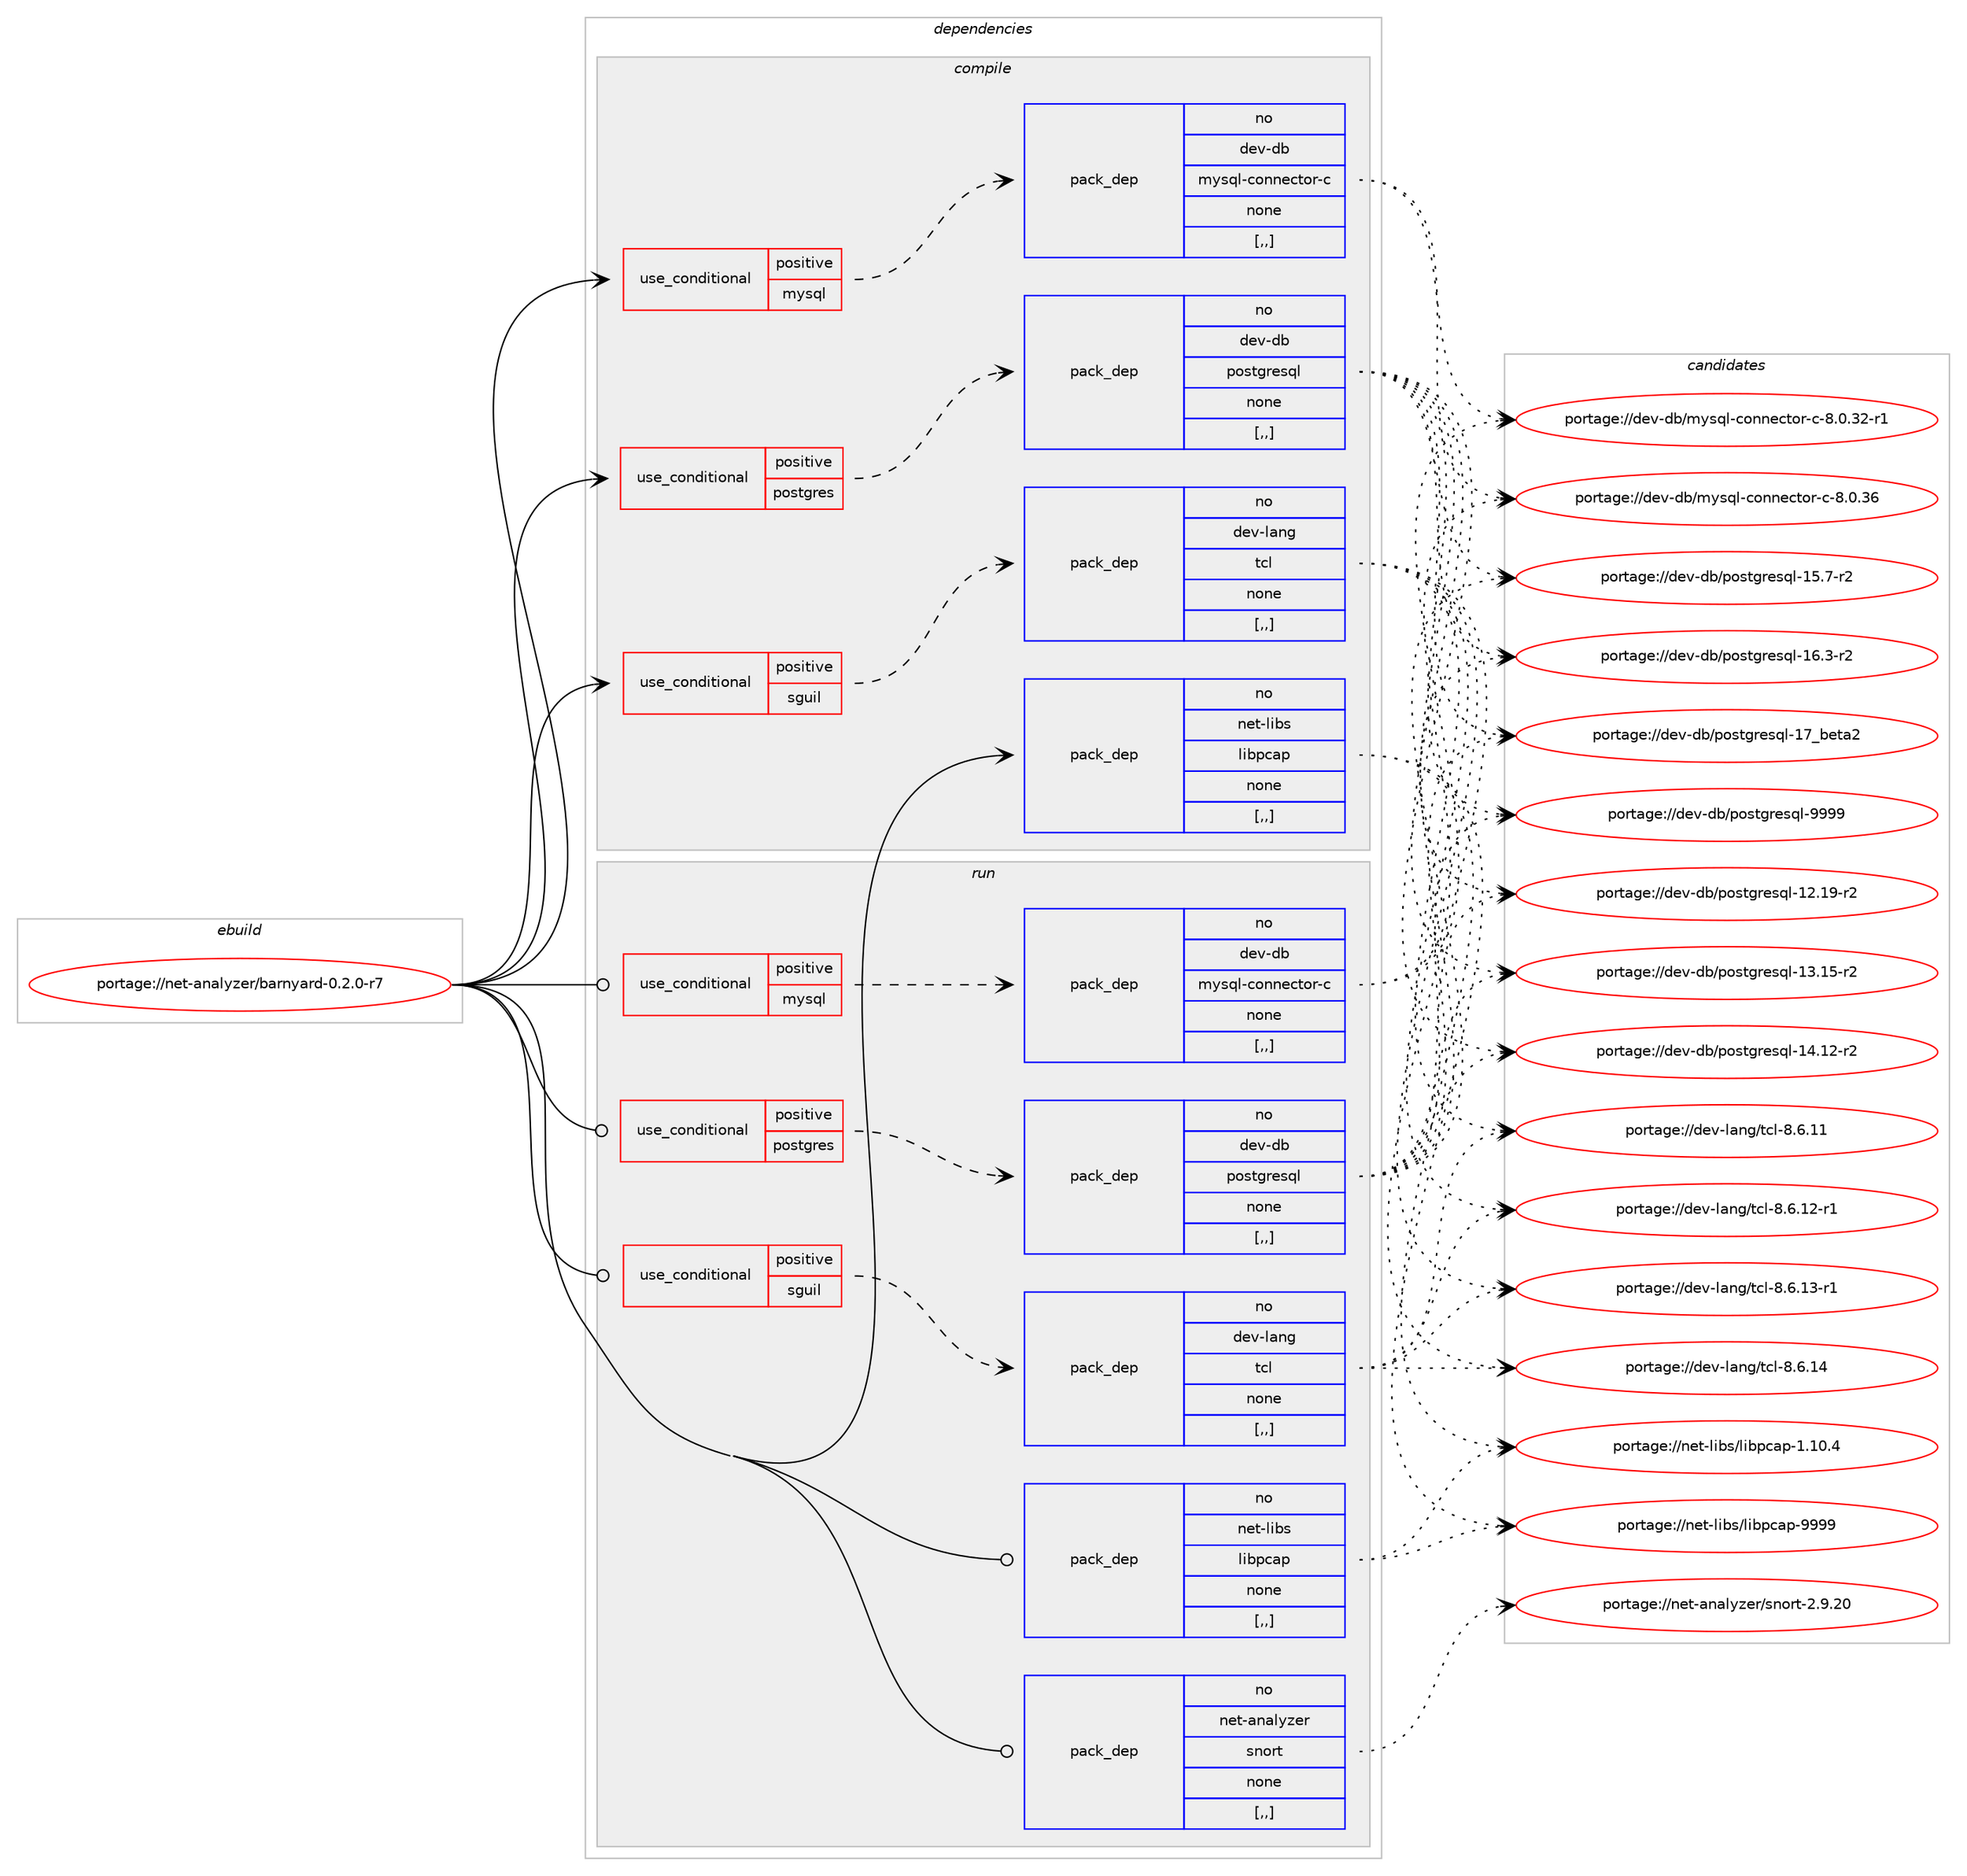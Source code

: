 digraph prolog {

# *************
# Graph options
# *************

newrank=true;
concentrate=true;
compound=true;
graph [rankdir=LR,fontname=Helvetica,fontsize=10,ranksep=1.5];#, ranksep=2.5, nodesep=0.2];
edge  [arrowhead=vee];
node  [fontname=Helvetica,fontsize=10];

# **********
# The ebuild
# **********

subgraph cluster_leftcol {
color=gray;
rank=same;
label=<<i>ebuild</i>>;
id [label="portage://net-analyzer/barnyard-0.2.0-r7", color=red, width=4, href="../net-analyzer/barnyard-0.2.0-r7.svg"];
}

# ****************
# The dependencies
# ****************

subgraph cluster_midcol {
color=gray;
label=<<i>dependencies</i>>;
subgraph cluster_compile {
fillcolor="#eeeeee";
style=filled;
label=<<i>compile</i>>;
subgraph cond84512 {
dependency328632 [label=<<TABLE BORDER="0" CELLBORDER="1" CELLSPACING="0" CELLPADDING="4"><TR><TD ROWSPAN="3" CELLPADDING="10">use_conditional</TD></TR><TR><TD>positive</TD></TR><TR><TD>mysql</TD></TR></TABLE>>, shape=none, color=red];
subgraph pack241629 {
dependency328633 [label=<<TABLE BORDER="0" CELLBORDER="1" CELLSPACING="0" CELLPADDING="4" WIDTH="220"><TR><TD ROWSPAN="6" CELLPADDING="30">pack_dep</TD></TR><TR><TD WIDTH="110">no</TD></TR><TR><TD>dev-db</TD></TR><TR><TD>mysql-connector-c</TD></TR><TR><TD>none</TD></TR><TR><TD>[,,]</TD></TR></TABLE>>, shape=none, color=blue];
}
dependency328632:e -> dependency328633:w [weight=20,style="dashed",arrowhead="vee"];
}
id:e -> dependency328632:w [weight=20,style="solid",arrowhead="vee"];
subgraph cond84513 {
dependency328634 [label=<<TABLE BORDER="0" CELLBORDER="1" CELLSPACING="0" CELLPADDING="4"><TR><TD ROWSPAN="3" CELLPADDING="10">use_conditional</TD></TR><TR><TD>positive</TD></TR><TR><TD>postgres</TD></TR></TABLE>>, shape=none, color=red];
subgraph pack241630 {
dependency328635 [label=<<TABLE BORDER="0" CELLBORDER="1" CELLSPACING="0" CELLPADDING="4" WIDTH="220"><TR><TD ROWSPAN="6" CELLPADDING="30">pack_dep</TD></TR><TR><TD WIDTH="110">no</TD></TR><TR><TD>dev-db</TD></TR><TR><TD>postgresql</TD></TR><TR><TD>none</TD></TR><TR><TD>[,,]</TD></TR></TABLE>>, shape=none, color=blue];
}
dependency328634:e -> dependency328635:w [weight=20,style="dashed",arrowhead="vee"];
}
id:e -> dependency328634:w [weight=20,style="solid",arrowhead="vee"];
subgraph cond84514 {
dependency328636 [label=<<TABLE BORDER="0" CELLBORDER="1" CELLSPACING="0" CELLPADDING="4"><TR><TD ROWSPAN="3" CELLPADDING="10">use_conditional</TD></TR><TR><TD>positive</TD></TR><TR><TD>sguil</TD></TR></TABLE>>, shape=none, color=red];
subgraph pack241631 {
dependency328637 [label=<<TABLE BORDER="0" CELLBORDER="1" CELLSPACING="0" CELLPADDING="4" WIDTH="220"><TR><TD ROWSPAN="6" CELLPADDING="30">pack_dep</TD></TR><TR><TD WIDTH="110">no</TD></TR><TR><TD>dev-lang</TD></TR><TR><TD>tcl</TD></TR><TR><TD>none</TD></TR><TR><TD>[,,]</TD></TR></TABLE>>, shape=none, color=blue];
}
dependency328636:e -> dependency328637:w [weight=20,style="dashed",arrowhead="vee"];
}
id:e -> dependency328636:w [weight=20,style="solid",arrowhead="vee"];
subgraph pack241632 {
dependency328638 [label=<<TABLE BORDER="0" CELLBORDER="1" CELLSPACING="0" CELLPADDING="4" WIDTH="220"><TR><TD ROWSPAN="6" CELLPADDING="30">pack_dep</TD></TR><TR><TD WIDTH="110">no</TD></TR><TR><TD>net-libs</TD></TR><TR><TD>libpcap</TD></TR><TR><TD>none</TD></TR><TR><TD>[,,]</TD></TR></TABLE>>, shape=none, color=blue];
}
id:e -> dependency328638:w [weight=20,style="solid",arrowhead="vee"];
}
subgraph cluster_compileandrun {
fillcolor="#eeeeee";
style=filled;
label=<<i>compile and run</i>>;
}
subgraph cluster_run {
fillcolor="#eeeeee";
style=filled;
label=<<i>run</i>>;
subgraph cond84515 {
dependency328639 [label=<<TABLE BORDER="0" CELLBORDER="1" CELLSPACING="0" CELLPADDING="4"><TR><TD ROWSPAN="3" CELLPADDING="10">use_conditional</TD></TR><TR><TD>positive</TD></TR><TR><TD>mysql</TD></TR></TABLE>>, shape=none, color=red];
subgraph pack241633 {
dependency328640 [label=<<TABLE BORDER="0" CELLBORDER="1" CELLSPACING="0" CELLPADDING="4" WIDTH="220"><TR><TD ROWSPAN="6" CELLPADDING="30">pack_dep</TD></TR><TR><TD WIDTH="110">no</TD></TR><TR><TD>dev-db</TD></TR><TR><TD>mysql-connector-c</TD></TR><TR><TD>none</TD></TR><TR><TD>[,,]</TD></TR></TABLE>>, shape=none, color=blue];
}
dependency328639:e -> dependency328640:w [weight=20,style="dashed",arrowhead="vee"];
}
id:e -> dependency328639:w [weight=20,style="solid",arrowhead="odot"];
subgraph cond84516 {
dependency328641 [label=<<TABLE BORDER="0" CELLBORDER="1" CELLSPACING="0" CELLPADDING="4"><TR><TD ROWSPAN="3" CELLPADDING="10">use_conditional</TD></TR><TR><TD>positive</TD></TR><TR><TD>postgres</TD></TR></TABLE>>, shape=none, color=red];
subgraph pack241634 {
dependency328642 [label=<<TABLE BORDER="0" CELLBORDER="1" CELLSPACING="0" CELLPADDING="4" WIDTH="220"><TR><TD ROWSPAN="6" CELLPADDING="30">pack_dep</TD></TR><TR><TD WIDTH="110">no</TD></TR><TR><TD>dev-db</TD></TR><TR><TD>postgresql</TD></TR><TR><TD>none</TD></TR><TR><TD>[,,]</TD></TR></TABLE>>, shape=none, color=blue];
}
dependency328641:e -> dependency328642:w [weight=20,style="dashed",arrowhead="vee"];
}
id:e -> dependency328641:w [weight=20,style="solid",arrowhead="odot"];
subgraph cond84517 {
dependency328643 [label=<<TABLE BORDER="0" CELLBORDER="1" CELLSPACING="0" CELLPADDING="4"><TR><TD ROWSPAN="3" CELLPADDING="10">use_conditional</TD></TR><TR><TD>positive</TD></TR><TR><TD>sguil</TD></TR></TABLE>>, shape=none, color=red];
subgraph pack241635 {
dependency328644 [label=<<TABLE BORDER="0" CELLBORDER="1" CELLSPACING="0" CELLPADDING="4" WIDTH="220"><TR><TD ROWSPAN="6" CELLPADDING="30">pack_dep</TD></TR><TR><TD WIDTH="110">no</TD></TR><TR><TD>dev-lang</TD></TR><TR><TD>tcl</TD></TR><TR><TD>none</TD></TR><TR><TD>[,,]</TD></TR></TABLE>>, shape=none, color=blue];
}
dependency328643:e -> dependency328644:w [weight=20,style="dashed",arrowhead="vee"];
}
id:e -> dependency328643:w [weight=20,style="solid",arrowhead="odot"];
subgraph pack241636 {
dependency328645 [label=<<TABLE BORDER="0" CELLBORDER="1" CELLSPACING="0" CELLPADDING="4" WIDTH="220"><TR><TD ROWSPAN="6" CELLPADDING="30">pack_dep</TD></TR><TR><TD WIDTH="110">no</TD></TR><TR><TD>net-analyzer</TD></TR><TR><TD>snort</TD></TR><TR><TD>none</TD></TR><TR><TD>[,,]</TD></TR></TABLE>>, shape=none, color=blue];
}
id:e -> dependency328645:w [weight=20,style="solid",arrowhead="odot"];
subgraph pack241637 {
dependency328646 [label=<<TABLE BORDER="0" CELLBORDER="1" CELLSPACING="0" CELLPADDING="4" WIDTH="220"><TR><TD ROWSPAN="6" CELLPADDING="30">pack_dep</TD></TR><TR><TD WIDTH="110">no</TD></TR><TR><TD>net-libs</TD></TR><TR><TD>libpcap</TD></TR><TR><TD>none</TD></TR><TR><TD>[,,]</TD></TR></TABLE>>, shape=none, color=blue];
}
id:e -> dependency328646:w [weight=20,style="solid",arrowhead="odot"];
}
}

# **************
# The candidates
# **************

subgraph cluster_choices {
rank=same;
color=gray;
label=<<i>candidates</i>>;

subgraph choice241629 {
color=black;
nodesep=1;
choice1001011184510098471091211151131084599111110110101991161111144599455646484651504511449 [label="portage://dev-db/mysql-connector-c-8.0.32-r1", color=red, width=4,href="../dev-db/mysql-connector-c-8.0.32-r1.svg"];
choice100101118451009847109121115113108459911111011010199116111114459945564648465154 [label="portage://dev-db/mysql-connector-c-8.0.36", color=red, width=4,href="../dev-db/mysql-connector-c-8.0.36.svg"];
dependency328633:e -> choice1001011184510098471091211151131084599111110110101991161111144599455646484651504511449:w [style=dotted,weight="100"];
dependency328633:e -> choice100101118451009847109121115113108459911111011010199116111114459945564648465154:w [style=dotted,weight="100"];
}
subgraph choice241630 {
color=black;
nodesep=1;
choice1001011184510098471121111151161031141011151131084549504649574511450 [label="portage://dev-db/postgresql-12.19-r2", color=red, width=4,href="../dev-db/postgresql-12.19-r2.svg"];
choice1001011184510098471121111151161031141011151131084549514649534511450 [label="portage://dev-db/postgresql-13.15-r2", color=red, width=4,href="../dev-db/postgresql-13.15-r2.svg"];
choice1001011184510098471121111151161031141011151131084549524649504511450 [label="portage://dev-db/postgresql-14.12-r2", color=red, width=4,href="../dev-db/postgresql-14.12-r2.svg"];
choice10010111845100984711211111511610311410111511310845495346554511450 [label="portage://dev-db/postgresql-15.7-r2", color=red, width=4,href="../dev-db/postgresql-15.7-r2.svg"];
choice10010111845100984711211111511610311410111511310845495446514511450 [label="portage://dev-db/postgresql-16.3-r2", color=red, width=4,href="../dev-db/postgresql-16.3-r2.svg"];
choice10010111845100984711211111511610311410111511310845495595981011169750 [label="portage://dev-db/postgresql-17_beta2", color=red, width=4,href="../dev-db/postgresql-17_beta2.svg"];
choice1001011184510098471121111151161031141011151131084557575757 [label="portage://dev-db/postgresql-9999", color=red, width=4,href="../dev-db/postgresql-9999.svg"];
dependency328635:e -> choice1001011184510098471121111151161031141011151131084549504649574511450:w [style=dotted,weight="100"];
dependency328635:e -> choice1001011184510098471121111151161031141011151131084549514649534511450:w [style=dotted,weight="100"];
dependency328635:e -> choice1001011184510098471121111151161031141011151131084549524649504511450:w [style=dotted,weight="100"];
dependency328635:e -> choice10010111845100984711211111511610311410111511310845495346554511450:w [style=dotted,weight="100"];
dependency328635:e -> choice10010111845100984711211111511610311410111511310845495446514511450:w [style=dotted,weight="100"];
dependency328635:e -> choice10010111845100984711211111511610311410111511310845495595981011169750:w [style=dotted,weight="100"];
dependency328635:e -> choice1001011184510098471121111151161031141011151131084557575757:w [style=dotted,weight="100"];
}
subgraph choice241631 {
color=black;
nodesep=1;
choice1001011184510897110103471169910845564654464949 [label="portage://dev-lang/tcl-8.6.11", color=red, width=4,href="../dev-lang/tcl-8.6.11.svg"];
choice10010111845108971101034711699108455646544649504511449 [label="portage://dev-lang/tcl-8.6.12-r1", color=red, width=4,href="../dev-lang/tcl-8.6.12-r1.svg"];
choice10010111845108971101034711699108455646544649514511449 [label="portage://dev-lang/tcl-8.6.13-r1", color=red, width=4,href="../dev-lang/tcl-8.6.13-r1.svg"];
choice1001011184510897110103471169910845564654464952 [label="portage://dev-lang/tcl-8.6.14", color=red, width=4,href="../dev-lang/tcl-8.6.14.svg"];
dependency328637:e -> choice1001011184510897110103471169910845564654464949:w [style=dotted,weight="100"];
dependency328637:e -> choice10010111845108971101034711699108455646544649504511449:w [style=dotted,weight="100"];
dependency328637:e -> choice10010111845108971101034711699108455646544649514511449:w [style=dotted,weight="100"];
dependency328637:e -> choice1001011184510897110103471169910845564654464952:w [style=dotted,weight="100"];
}
subgraph choice241632 {
color=black;
nodesep=1;
choice11010111645108105981154710810598112999711245494649484652 [label="portage://net-libs/libpcap-1.10.4", color=red, width=4,href="../net-libs/libpcap-1.10.4.svg"];
choice1101011164510810598115471081059811299971124557575757 [label="portage://net-libs/libpcap-9999", color=red, width=4,href="../net-libs/libpcap-9999.svg"];
dependency328638:e -> choice11010111645108105981154710810598112999711245494649484652:w [style=dotted,weight="100"];
dependency328638:e -> choice1101011164510810598115471081059811299971124557575757:w [style=dotted,weight="100"];
}
subgraph choice241633 {
color=black;
nodesep=1;
choice1001011184510098471091211151131084599111110110101991161111144599455646484651504511449 [label="portage://dev-db/mysql-connector-c-8.0.32-r1", color=red, width=4,href="../dev-db/mysql-connector-c-8.0.32-r1.svg"];
choice100101118451009847109121115113108459911111011010199116111114459945564648465154 [label="portage://dev-db/mysql-connector-c-8.0.36", color=red, width=4,href="../dev-db/mysql-connector-c-8.0.36.svg"];
dependency328640:e -> choice1001011184510098471091211151131084599111110110101991161111144599455646484651504511449:w [style=dotted,weight="100"];
dependency328640:e -> choice100101118451009847109121115113108459911111011010199116111114459945564648465154:w [style=dotted,weight="100"];
}
subgraph choice241634 {
color=black;
nodesep=1;
choice1001011184510098471121111151161031141011151131084549504649574511450 [label="portage://dev-db/postgresql-12.19-r2", color=red, width=4,href="../dev-db/postgresql-12.19-r2.svg"];
choice1001011184510098471121111151161031141011151131084549514649534511450 [label="portage://dev-db/postgresql-13.15-r2", color=red, width=4,href="../dev-db/postgresql-13.15-r2.svg"];
choice1001011184510098471121111151161031141011151131084549524649504511450 [label="portage://dev-db/postgresql-14.12-r2", color=red, width=4,href="../dev-db/postgresql-14.12-r2.svg"];
choice10010111845100984711211111511610311410111511310845495346554511450 [label="portage://dev-db/postgresql-15.7-r2", color=red, width=4,href="../dev-db/postgresql-15.7-r2.svg"];
choice10010111845100984711211111511610311410111511310845495446514511450 [label="portage://dev-db/postgresql-16.3-r2", color=red, width=4,href="../dev-db/postgresql-16.3-r2.svg"];
choice10010111845100984711211111511610311410111511310845495595981011169750 [label="portage://dev-db/postgresql-17_beta2", color=red, width=4,href="../dev-db/postgresql-17_beta2.svg"];
choice1001011184510098471121111151161031141011151131084557575757 [label="portage://dev-db/postgresql-9999", color=red, width=4,href="../dev-db/postgresql-9999.svg"];
dependency328642:e -> choice1001011184510098471121111151161031141011151131084549504649574511450:w [style=dotted,weight="100"];
dependency328642:e -> choice1001011184510098471121111151161031141011151131084549514649534511450:w [style=dotted,weight="100"];
dependency328642:e -> choice1001011184510098471121111151161031141011151131084549524649504511450:w [style=dotted,weight="100"];
dependency328642:e -> choice10010111845100984711211111511610311410111511310845495346554511450:w [style=dotted,weight="100"];
dependency328642:e -> choice10010111845100984711211111511610311410111511310845495446514511450:w [style=dotted,weight="100"];
dependency328642:e -> choice10010111845100984711211111511610311410111511310845495595981011169750:w [style=dotted,weight="100"];
dependency328642:e -> choice1001011184510098471121111151161031141011151131084557575757:w [style=dotted,weight="100"];
}
subgraph choice241635 {
color=black;
nodesep=1;
choice1001011184510897110103471169910845564654464949 [label="portage://dev-lang/tcl-8.6.11", color=red, width=4,href="../dev-lang/tcl-8.6.11.svg"];
choice10010111845108971101034711699108455646544649504511449 [label="portage://dev-lang/tcl-8.6.12-r1", color=red, width=4,href="../dev-lang/tcl-8.6.12-r1.svg"];
choice10010111845108971101034711699108455646544649514511449 [label="portage://dev-lang/tcl-8.6.13-r1", color=red, width=4,href="../dev-lang/tcl-8.6.13-r1.svg"];
choice1001011184510897110103471169910845564654464952 [label="portage://dev-lang/tcl-8.6.14", color=red, width=4,href="../dev-lang/tcl-8.6.14.svg"];
dependency328644:e -> choice1001011184510897110103471169910845564654464949:w [style=dotted,weight="100"];
dependency328644:e -> choice10010111845108971101034711699108455646544649504511449:w [style=dotted,weight="100"];
dependency328644:e -> choice10010111845108971101034711699108455646544649514511449:w [style=dotted,weight="100"];
dependency328644:e -> choice1001011184510897110103471169910845564654464952:w [style=dotted,weight="100"];
}
subgraph choice241636 {
color=black;
nodesep=1;
choice1101011164597110971081211221011144711511011111411645504657465048 [label="portage://net-analyzer/snort-2.9.20", color=red, width=4,href="../net-analyzer/snort-2.9.20.svg"];
dependency328645:e -> choice1101011164597110971081211221011144711511011111411645504657465048:w [style=dotted,weight="100"];
}
subgraph choice241637 {
color=black;
nodesep=1;
choice11010111645108105981154710810598112999711245494649484652 [label="portage://net-libs/libpcap-1.10.4", color=red, width=4,href="../net-libs/libpcap-1.10.4.svg"];
choice1101011164510810598115471081059811299971124557575757 [label="portage://net-libs/libpcap-9999", color=red, width=4,href="../net-libs/libpcap-9999.svg"];
dependency328646:e -> choice11010111645108105981154710810598112999711245494649484652:w [style=dotted,weight="100"];
dependency328646:e -> choice1101011164510810598115471081059811299971124557575757:w [style=dotted,weight="100"];
}
}

}
